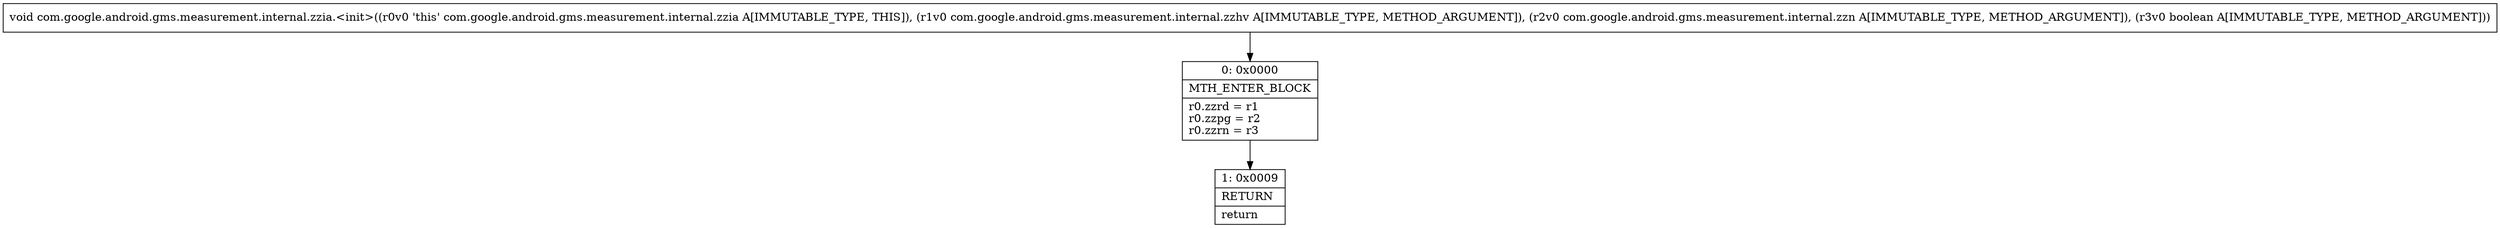 digraph "CFG forcom.google.android.gms.measurement.internal.zzia.\<init\>(Lcom\/google\/android\/gms\/measurement\/internal\/zzhv;Lcom\/google\/android\/gms\/measurement\/internal\/zzn;Z)V" {
Node_0 [shape=record,label="{0\:\ 0x0000|MTH_ENTER_BLOCK\l|r0.zzrd = r1\lr0.zzpg = r2\lr0.zzrn = r3\l}"];
Node_1 [shape=record,label="{1\:\ 0x0009|RETURN\l|return\l}"];
MethodNode[shape=record,label="{void com.google.android.gms.measurement.internal.zzia.\<init\>((r0v0 'this' com.google.android.gms.measurement.internal.zzia A[IMMUTABLE_TYPE, THIS]), (r1v0 com.google.android.gms.measurement.internal.zzhv A[IMMUTABLE_TYPE, METHOD_ARGUMENT]), (r2v0 com.google.android.gms.measurement.internal.zzn A[IMMUTABLE_TYPE, METHOD_ARGUMENT]), (r3v0 boolean A[IMMUTABLE_TYPE, METHOD_ARGUMENT])) }"];
MethodNode -> Node_0;
Node_0 -> Node_1;
}

